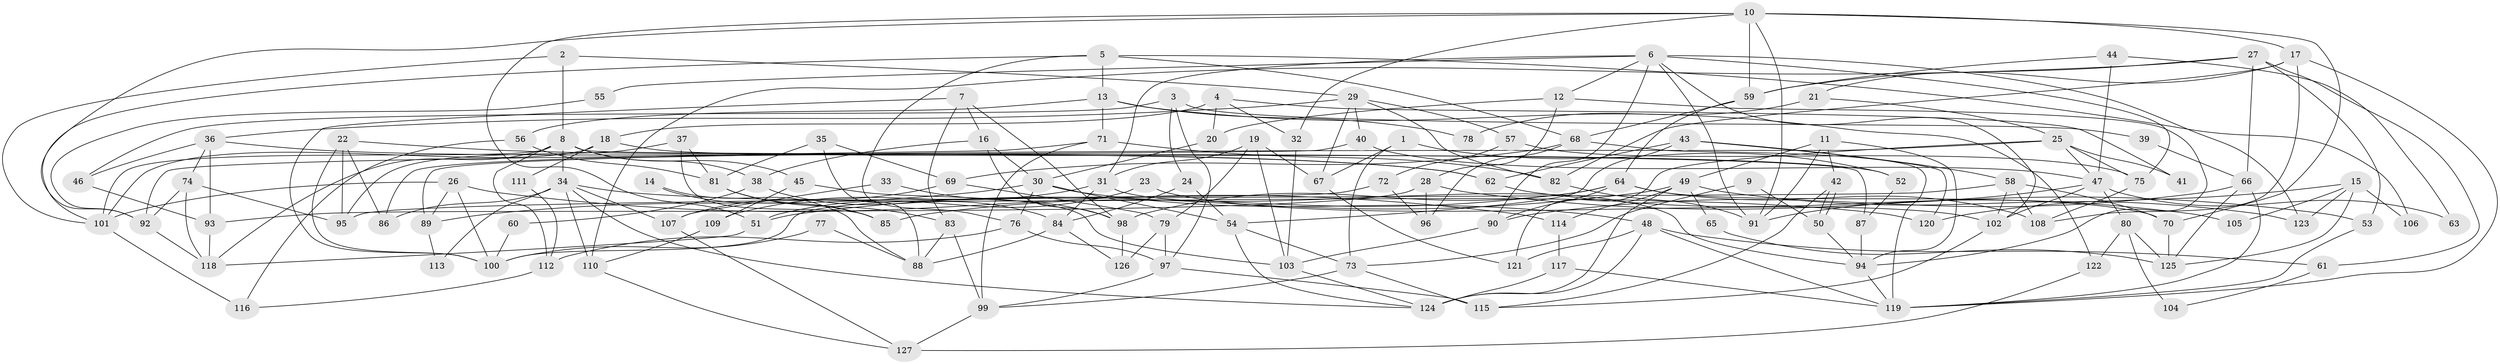 // coarse degree distribution, {8: 0.0449438202247191, 4: 0.2247191011235955, 5: 0.1797752808988764, 6: 0.16853932584269662, 7: 0.0898876404494382, 3: 0.12359550561797752, 2: 0.14606741573033707, 9: 0.011235955056179775, 10: 0.011235955056179775}
// Generated by graph-tools (version 1.1) at 2025/37/03/04/25 23:37:04]
// undirected, 127 vertices, 254 edges
graph export_dot {
  node [color=gray90,style=filled];
  1;
  2;
  3;
  4;
  5;
  6;
  7;
  8;
  9;
  10;
  11;
  12;
  13;
  14;
  15;
  16;
  17;
  18;
  19;
  20;
  21;
  22;
  23;
  24;
  25;
  26;
  27;
  28;
  29;
  30;
  31;
  32;
  33;
  34;
  35;
  36;
  37;
  38;
  39;
  40;
  41;
  42;
  43;
  44;
  45;
  46;
  47;
  48;
  49;
  50;
  51;
  52;
  53;
  54;
  55;
  56;
  57;
  58;
  59;
  60;
  61;
  62;
  63;
  64;
  65;
  66;
  67;
  68;
  69;
  70;
  71;
  72;
  73;
  74;
  75;
  76;
  77;
  78;
  79;
  80;
  81;
  82;
  83;
  84;
  85;
  86;
  87;
  88;
  89;
  90;
  91;
  92;
  93;
  94;
  95;
  96;
  97;
  98;
  99;
  100;
  101;
  102;
  103;
  104;
  105;
  106;
  107;
  108;
  109;
  110;
  111;
  112;
  113;
  114;
  115;
  116;
  117;
  118;
  119;
  120;
  121;
  122;
  123;
  124;
  125;
  126;
  127;
  1 -- 52;
  1 -- 67;
  1 -- 73;
  2 -- 8;
  2 -- 101;
  2 -- 29;
  3 -- 97;
  3 -- 46;
  3 -- 24;
  3 -- 39;
  4 -- 32;
  4 -- 20;
  4 -- 18;
  4 -- 41;
  5 -- 13;
  5 -- 76;
  5 -- 68;
  5 -- 101;
  5 -- 106;
  6 -- 75;
  6 -- 31;
  6 -- 12;
  6 -- 55;
  6 -- 90;
  6 -- 91;
  6 -- 102;
  6 -- 123;
  7 -- 100;
  7 -- 83;
  7 -- 16;
  7 -- 98;
  8 -- 34;
  8 -- 101;
  8 -- 38;
  8 -- 45;
  8 -- 87;
  8 -- 112;
  8 -- 118;
  9 -- 73;
  9 -- 50;
  10 -- 91;
  10 -- 70;
  10 -- 17;
  10 -- 32;
  10 -- 51;
  10 -- 59;
  10 -- 92;
  11 -- 91;
  11 -- 94;
  11 -- 42;
  11 -- 49;
  12 -- 28;
  12 -- 20;
  12 -- 94;
  13 -- 71;
  13 -- 56;
  13 -- 78;
  13 -- 122;
  14 -- 88;
  14 -- 85;
  15 -- 123;
  15 -- 120;
  15 -- 105;
  15 -- 106;
  15 -- 125;
  16 -- 30;
  16 -- 38;
  16 -- 98;
  17 -- 119;
  17 -- 21;
  17 -- 82;
  17 -- 108;
  18 -- 101;
  18 -- 52;
  18 -- 111;
  19 -- 79;
  19 -- 31;
  19 -- 67;
  19 -- 103;
  20 -- 30;
  21 -- 25;
  21 -- 78;
  22 -- 62;
  22 -- 95;
  22 -- 86;
  22 -- 100;
  23 -- 102;
  23 -- 51;
  24 -- 54;
  24 -- 84;
  25 -- 47;
  25 -- 75;
  25 -- 41;
  25 -- 89;
  25 -- 121;
  26 -- 89;
  26 -- 114;
  26 -- 100;
  26 -- 101;
  27 -- 110;
  27 -- 59;
  27 -- 53;
  27 -- 61;
  27 -- 66;
  28 -- 93;
  28 -- 53;
  28 -- 96;
  29 -- 40;
  29 -- 36;
  29 -- 57;
  29 -- 67;
  29 -- 82;
  30 -- 54;
  30 -- 48;
  30 -- 76;
  30 -- 89;
  31 -- 94;
  31 -- 84;
  31 -- 109;
  32 -- 103;
  33 -- 98;
  33 -- 107;
  34 -- 107;
  34 -- 124;
  34 -- 86;
  34 -- 110;
  34 -- 113;
  34 -- 120;
  35 -- 69;
  35 -- 81;
  35 -- 88;
  36 -- 74;
  36 -- 46;
  36 -- 62;
  36 -- 93;
  37 -- 81;
  37 -- 95;
  37 -- 85;
  38 -- 60;
  38 -- 84;
  39 -- 66;
  40 -- 92;
  40 -- 47;
  42 -- 50;
  42 -- 50;
  42 -- 115;
  43 -- 58;
  43 -- 54;
  43 -- 62;
  43 -- 120;
  44 -- 59;
  44 -- 47;
  44 -- 63;
  45 -- 109;
  45 -- 103;
  46 -- 93;
  47 -- 91;
  47 -- 102;
  47 -- 63;
  47 -- 80;
  48 -- 121;
  48 -- 119;
  48 -- 61;
  48 -- 124;
  49 -- 124;
  49 -- 51;
  49 -- 65;
  49 -- 114;
  49 -- 123;
  50 -- 94;
  51 -- 118;
  52 -- 87;
  53 -- 119;
  54 -- 73;
  54 -- 124;
  55 -- 92;
  56 -- 116;
  56 -- 81;
  57 -- 72;
  57 -- 75;
  58 -- 108;
  58 -- 70;
  58 -- 95;
  58 -- 102;
  59 -- 64;
  59 -- 68;
  60 -- 100;
  61 -- 104;
  62 -- 105;
  64 -- 98;
  64 -- 90;
  64 -- 70;
  64 -- 85;
  64 -- 108;
  65 -- 125;
  66 -- 90;
  66 -- 119;
  66 -- 125;
  67 -- 121;
  68 -- 69;
  68 -- 96;
  68 -- 119;
  69 -- 79;
  69 -- 107;
  70 -- 125;
  71 -- 86;
  71 -- 82;
  71 -- 99;
  72 -- 96;
  72 -- 100;
  73 -- 115;
  73 -- 99;
  74 -- 118;
  74 -- 92;
  74 -- 95;
  75 -- 108;
  76 -- 97;
  76 -- 112;
  77 -- 88;
  77 -- 100;
  79 -- 126;
  79 -- 97;
  80 -- 125;
  80 -- 104;
  80 -- 122;
  81 -- 85;
  81 -- 83;
  82 -- 91;
  83 -- 99;
  83 -- 88;
  84 -- 88;
  84 -- 126;
  87 -- 94;
  89 -- 113;
  90 -- 103;
  92 -- 118;
  93 -- 118;
  94 -- 119;
  97 -- 99;
  97 -- 115;
  98 -- 126;
  99 -- 127;
  101 -- 116;
  102 -- 115;
  103 -- 124;
  107 -- 127;
  109 -- 110;
  110 -- 127;
  111 -- 112;
  112 -- 116;
  114 -- 117;
  117 -- 124;
  117 -- 119;
  122 -- 127;
}
